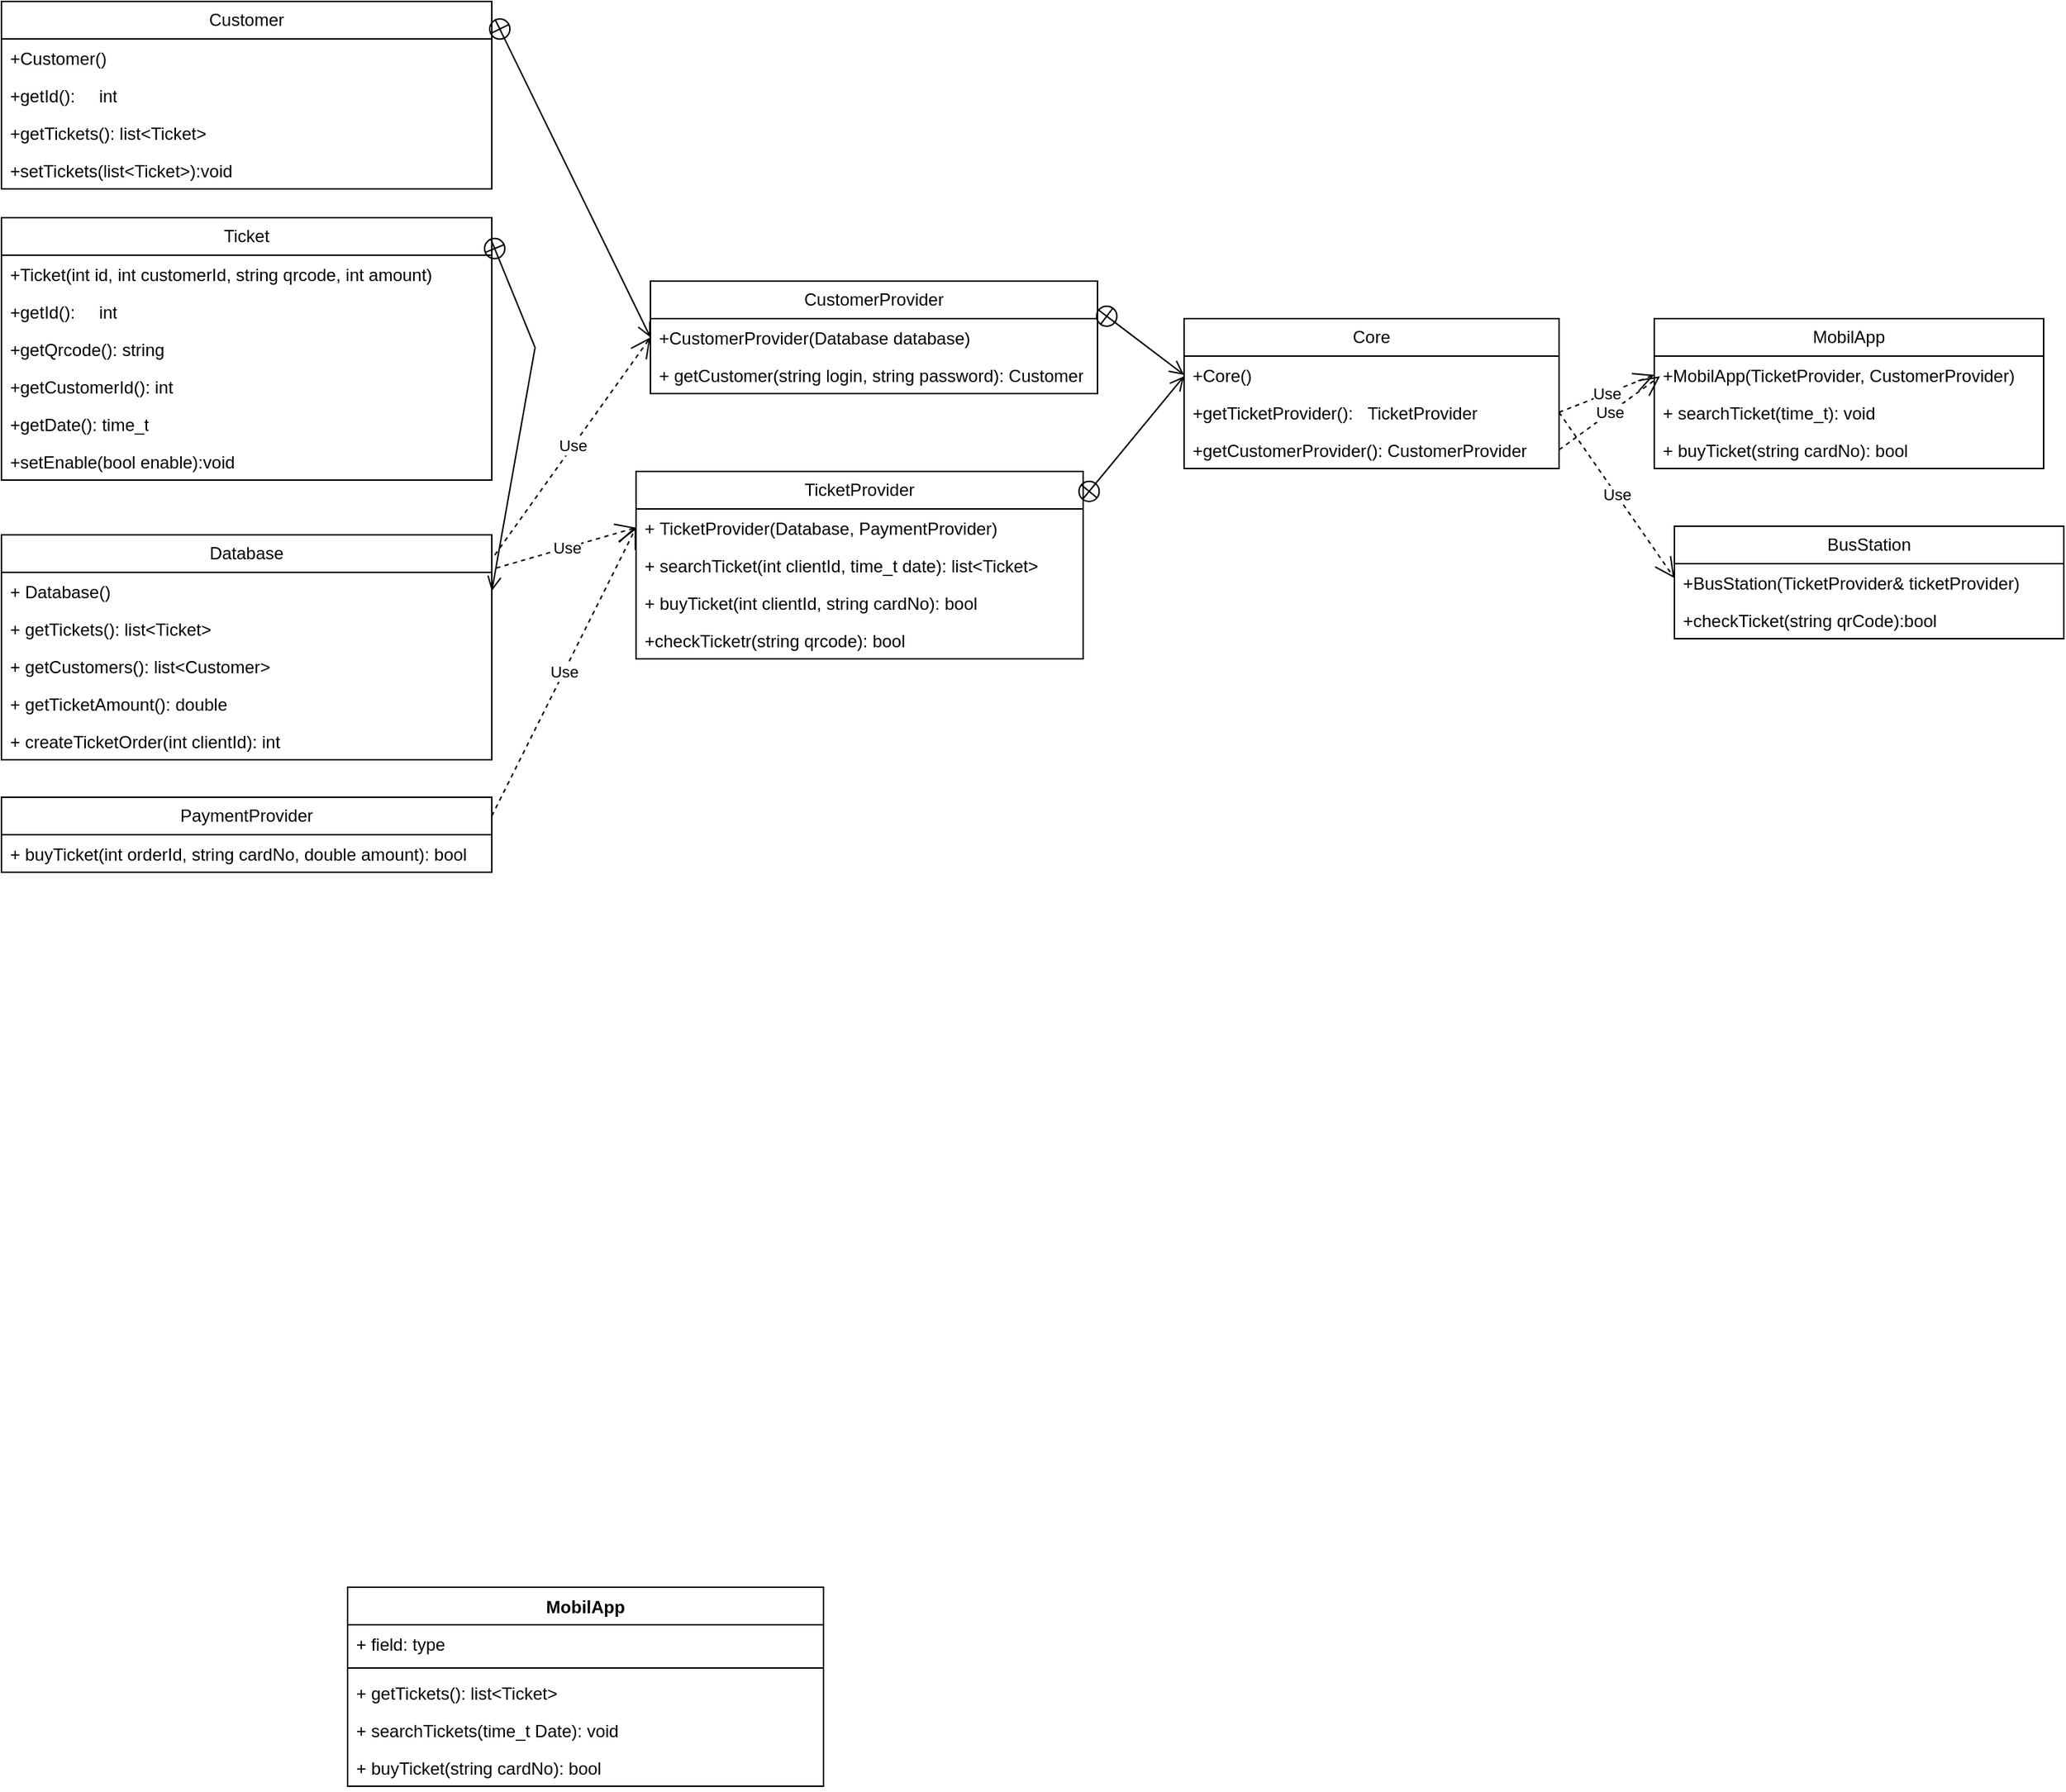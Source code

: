 <mxfile version="22.0.3" type="device">
  <diagram id="HoghsbBAJSytx9AQLXu3" name="Страница 1">
    <mxGraphModel dx="2339" dy="1994" grid="1" gridSize="10" guides="1" tooltips="1" connect="1" arrows="1" fold="1" page="1" pageScale="1" pageWidth="827" pageHeight="1169" math="0" shadow="0">
      <root>
        <mxCell id="0" />
        <mxCell id="1" parent="0" />
        <mxCell id="wB2kpn4ITGya5BoSHxBH-21" value="MobilApp" style="swimlane;fontStyle=1;align=center;verticalAlign=top;childLayout=stackLayout;horizontal=1;startSize=26;horizontalStack=0;resizeParent=1;resizeParentMax=0;resizeLast=0;collapsible=1;marginBottom=0;" parent="1" vertex="1">
          <mxGeometry x="200" y="800" width="330" height="138" as="geometry" />
        </mxCell>
        <mxCell id="wB2kpn4ITGya5BoSHxBH-22" value="+ field: type" style="text;strokeColor=none;fillColor=none;align=left;verticalAlign=top;spacingLeft=4;spacingRight=4;overflow=hidden;rotatable=0;points=[[0,0.5],[1,0.5]];portConstraint=eastwest;" parent="wB2kpn4ITGya5BoSHxBH-21" vertex="1">
          <mxGeometry y="26" width="330" height="26" as="geometry" />
        </mxCell>
        <mxCell id="wB2kpn4ITGya5BoSHxBH-23" value="" style="line;strokeWidth=1;fillColor=none;align=left;verticalAlign=middle;spacingTop=-1;spacingLeft=3;spacingRight=3;rotatable=0;labelPosition=right;points=[];portConstraint=eastwest;strokeColor=inherit;" parent="wB2kpn4ITGya5BoSHxBH-21" vertex="1">
          <mxGeometry y="52" width="330" height="8" as="geometry" />
        </mxCell>
        <mxCell id="wB2kpn4ITGya5BoSHxBH-24" value="+ getTickets(): list&lt;Ticket&gt;&#xa;" style="text;strokeColor=none;fillColor=none;align=left;verticalAlign=top;spacingLeft=4;spacingRight=4;overflow=hidden;rotatable=0;points=[[0,0.5],[1,0.5]];portConstraint=eastwest;" parent="wB2kpn4ITGya5BoSHxBH-21" vertex="1">
          <mxGeometry y="60" width="330" height="26" as="geometry" />
        </mxCell>
        <mxCell id="wB2kpn4ITGya5BoSHxBH-25" value="+ searchTickets(time_t Date): void " style="text;strokeColor=none;fillColor=none;align=left;verticalAlign=top;spacingLeft=4;spacingRight=4;overflow=hidden;rotatable=0;points=[[0,0.5],[1,0.5]];portConstraint=eastwest;" parent="wB2kpn4ITGya5BoSHxBH-21" vertex="1">
          <mxGeometry y="86" width="330" height="26" as="geometry" />
        </mxCell>
        <mxCell id="wB2kpn4ITGya5BoSHxBH-26" value="+ buyTicket(string cardNo): bool" style="text;strokeColor=none;fillColor=none;align=left;verticalAlign=top;spacingLeft=4;spacingRight=4;overflow=hidden;rotatable=0;points=[[0,0.5],[1,0.5]];portConstraint=eastwest;" parent="wB2kpn4ITGya5BoSHxBH-21" vertex="1">
          <mxGeometry y="112" width="330" height="26" as="geometry" />
        </mxCell>
        <mxCell id="4xkNSrJZ7FS4Jn8caeTP-2" value="Database" style="swimlane;fontStyle=0;childLayout=stackLayout;horizontal=1;startSize=26;fillColor=none;horizontalStack=0;resizeParent=1;resizeParentMax=0;resizeLast=0;collapsible=1;marginBottom=0;whiteSpace=wrap;html=1;" vertex="1" parent="1">
          <mxGeometry x="-40" y="70" width="340" height="156" as="geometry" />
        </mxCell>
        <mxCell id="4xkNSrJZ7FS4Jn8caeTP-3" value="+ Database()" style="text;strokeColor=none;fillColor=none;align=left;verticalAlign=top;spacingLeft=4;spacingRight=4;overflow=hidden;rotatable=0;points=[[0,0.5],[1,0.5]];portConstraint=eastwest;whiteSpace=wrap;html=1;" vertex="1" parent="4xkNSrJZ7FS4Jn8caeTP-2">
          <mxGeometry y="26" width="340" height="26" as="geometry" />
        </mxCell>
        <mxCell id="4xkNSrJZ7FS4Jn8caeTP-4" value="+ getTickets(): list&amp;lt;Ticket&amp;gt;" style="text;strokeColor=none;fillColor=none;align=left;verticalAlign=top;spacingLeft=4;spacingRight=4;overflow=hidden;rotatable=0;points=[[0,0.5],[1,0.5]];portConstraint=eastwest;whiteSpace=wrap;html=1;" vertex="1" parent="4xkNSrJZ7FS4Jn8caeTP-2">
          <mxGeometry y="52" width="340" height="26" as="geometry" />
        </mxCell>
        <mxCell id="4xkNSrJZ7FS4Jn8caeTP-5" value="+ getCustomers(): list&amp;lt;Customer&amp;gt;" style="text;strokeColor=none;fillColor=none;align=left;verticalAlign=top;spacingLeft=4;spacingRight=4;overflow=hidden;rotatable=0;points=[[0,0.5],[1,0.5]];portConstraint=eastwest;whiteSpace=wrap;html=1;" vertex="1" parent="4xkNSrJZ7FS4Jn8caeTP-2">
          <mxGeometry y="78" width="340" height="26" as="geometry" />
        </mxCell>
        <mxCell id="4xkNSrJZ7FS4Jn8caeTP-11" value="+ getTicketAmount(): double" style="text;strokeColor=none;fillColor=none;align=left;verticalAlign=top;spacingLeft=4;spacingRight=4;overflow=hidden;rotatable=0;points=[[0,0.5],[1,0.5]];portConstraint=eastwest;" vertex="1" parent="4xkNSrJZ7FS4Jn8caeTP-2">
          <mxGeometry y="104" width="340" height="26" as="geometry" />
        </mxCell>
        <mxCell id="wB2kpn4ITGya5BoSHxBH-35" value="+ createTicketOrder(int clientId): int" style="text;strokeColor=none;fillColor=none;align=left;verticalAlign=top;spacingLeft=4;spacingRight=4;overflow=hidden;rotatable=0;points=[[0,0.5],[1,0.5]];portConstraint=eastwest;" parent="4xkNSrJZ7FS4Jn8caeTP-2" vertex="1">
          <mxGeometry y="130" width="340" height="26" as="geometry" />
        </mxCell>
        <mxCell id="4xkNSrJZ7FS4Jn8caeTP-13" value="Ticket" style="swimlane;fontStyle=0;childLayout=stackLayout;horizontal=1;startSize=26;fillColor=none;horizontalStack=0;resizeParent=1;resizeParentMax=0;resizeLast=0;collapsible=1;marginBottom=0;whiteSpace=wrap;html=1;" vertex="1" parent="1">
          <mxGeometry x="-40" y="-150" width="340" height="182" as="geometry" />
        </mxCell>
        <mxCell id="4xkNSrJZ7FS4Jn8caeTP-14" value="+Ticket(int id, int customerId, string qrcode, int amount)" style="text;strokeColor=none;fillColor=none;align=left;verticalAlign=top;spacingLeft=4;spacingRight=4;overflow=hidden;rotatable=0;points=[[0,0.5],[1,0.5]];portConstraint=eastwest;whiteSpace=wrap;html=1;" vertex="1" parent="4xkNSrJZ7FS4Jn8caeTP-13">
          <mxGeometry y="26" width="340" height="26" as="geometry" />
        </mxCell>
        <mxCell id="4xkNSrJZ7FS4Jn8caeTP-15" value="+getId():&amp;nbsp; &amp;nbsp; &amp;nbsp;int" style="text;strokeColor=none;fillColor=none;align=left;verticalAlign=top;spacingLeft=4;spacingRight=4;overflow=hidden;rotatable=0;points=[[0,0.5],[1,0.5]];portConstraint=eastwest;whiteSpace=wrap;html=1;" vertex="1" parent="4xkNSrJZ7FS4Jn8caeTP-13">
          <mxGeometry y="52" width="340" height="26" as="geometry" />
        </mxCell>
        <mxCell id="4xkNSrJZ7FS4Jn8caeTP-16" value="+getQrcode(): string" style="text;strokeColor=none;fillColor=none;align=left;verticalAlign=top;spacingLeft=4;spacingRight=4;overflow=hidden;rotatable=0;points=[[0,0.5],[1,0.5]];portConstraint=eastwest;whiteSpace=wrap;html=1;" vertex="1" parent="4xkNSrJZ7FS4Jn8caeTP-13">
          <mxGeometry y="78" width="340" height="26" as="geometry" />
        </mxCell>
        <mxCell id="4xkNSrJZ7FS4Jn8caeTP-17" value="+getCustomerId(): int" style="text;strokeColor=none;fillColor=none;align=left;verticalAlign=top;spacingLeft=4;spacingRight=4;overflow=hidden;rotatable=0;points=[[0,0.5],[1,0.5]];portConstraint=eastwest;whiteSpace=wrap;html=1;" vertex="1" parent="4xkNSrJZ7FS4Jn8caeTP-13">
          <mxGeometry y="104" width="340" height="26" as="geometry" />
        </mxCell>
        <mxCell id="4xkNSrJZ7FS4Jn8caeTP-18" value="+getDate(): time_t" style="text;strokeColor=none;fillColor=none;align=left;verticalAlign=top;spacingLeft=4;spacingRight=4;overflow=hidden;rotatable=0;points=[[0,0.5],[1,0.5]];portConstraint=eastwest;whiteSpace=wrap;html=1;" vertex="1" parent="4xkNSrJZ7FS4Jn8caeTP-13">
          <mxGeometry y="130" width="340" height="26" as="geometry" />
        </mxCell>
        <mxCell id="4xkNSrJZ7FS4Jn8caeTP-19" value="+setEnable(bool enable):void" style="text;strokeColor=none;fillColor=none;align=left;verticalAlign=top;spacingLeft=4;spacingRight=4;overflow=hidden;rotatable=0;points=[[0,0.5],[1,0.5]];portConstraint=eastwest;whiteSpace=wrap;html=1;" vertex="1" parent="4xkNSrJZ7FS4Jn8caeTP-13">
          <mxGeometry y="156" width="340" height="26" as="geometry" />
        </mxCell>
        <mxCell id="4xkNSrJZ7FS4Jn8caeTP-20" value="TicketProvider" style="swimlane;fontStyle=0;childLayout=stackLayout;horizontal=1;startSize=26;fillColor=none;horizontalStack=0;resizeParent=1;resizeParentMax=0;resizeLast=0;collapsible=1;marginBottom=0;whiteSpace=wrap;html=1;" vertex="1" parent="1">
          <mxGeometry x="400" y="26" width="310" height="130" as="geometry" />
        </mxCell>
        <mxCell id="4xkNSrJZ7FS4Jn8caeTP-21" value="+&amp;nbsp;TicketProvider(Database, PaymentProvider)" style="text;strokeColor=none;fillColor=none;align=left;verticalAlign=top;spacingLeft=4;spacingRight=4;overflow=hidden;rotatable=0;points=[[0,0.5],[1,0.5]];portConstraint=eastwest;whiteSpace=wrap;html=1;" vertex="1" parent="4xkNSrJZ7FS4Jn8caeTP-20">
          <mxGeometry y="26" width="310" height="26" as="geometry" />
        </mxCell>
        <mxCell id="4xkNSrJZ7FS4Jn8caeTP-22" value="+ searchTicket(int clientId, time_t date): list&amp;lt;Ticket&amp;gt;" style="text;strokeColor=none;fillColor=none;align=left;verticalAlign=top;spacingLeft=4;spacingRight=4;overflow=hidden;rotatable=0;points=[[0,0.5],[1,0.5]];portConstraint=eastwest;whiteSpace=wrap;html=1;" vertex="1" parent="4xkNSrJZ7FS4Jn8caeTP-20">
          <mxGeometry y="52" width="310" height="26" as="geometry" />
        </mxCell>
        <mxCell id="4xkNSrJZ7FS4Jn8caeTP-23" value="+ buyTicket(int clientId, string cardNo): bool" style="text;strokeColor=none;fillColor=none;align=left;verticalAlign=top;spacingLeft=4;spacingRight=4;overflow=hidden;rotatable=0;points=[[0,0.5],[1,0.5]];portConstraint=eastwest;whiteSpace=wrap;html=1;" vertex="1" parent="4xkNSrJZ7FS4Jn8caeTP-20">
          <mxGeometry y="78" width="310" height="26" as="geometry" />
        </mxCell>
        <mxCell id="4xkNSrJZ7FS4Jn8caeTP-25" value="+checkTicketr(string qrcode): bool" style="text;strokeColor=none;fillColor=none;align=left;verticalAlign=top;spacingLeft=4;spacingRight=4;overflow=hidden;rotatable=0;points=[[0,0.5],[1,0.5]];portConstraint=eastwest;whiteSpace=wrap;html=1;" vertex="1" parent="4xkNSrJZ7FS4Jn8caeTP-20">
          <mxGeometry y="104" width="310" height="26" as="geometry" />
        </mxCell>
        <mxCell id="4xkNSrJZ7FS4Jn8caeTP-27" value="PaymentProvider" style="swimlane;fontStyle=0;childLayout=stackLayout;horizontal=1;startSize=26;fillColor=none;horizontalStack=0;resizeParent=1;resizeParentMax=0;resizeLast=0;collapsible=1;marginBottom=0;whiteSpace=wrap;html=1;" vertex="1" parent="1">
          <mxGeometry x="-40" y="252" width="340" height="52" as="geometry" />
        </mxCell>
        <mxCell id="4xkNSrJZ7FS4Jn8caeTP-29" value="+ buyTicket(int orderId, string cardNo, double amount): bool" style="text;strokeColor=none;fillColor=none;align=left;verticalAlign=top;spacingLeft=4;spacingRight=4;overflow=hidden;rotatable=0;points=[[0,0.5],[1,0.5]];portConstraint=eastwest;whiteSpace=wrap;html=1;" vertex="1" parent="4xkNSrJZ7FS4Jn8caeTP-27">
          <mxGeometry y="26" width="340" height="26" as="geometry" />
        </mxCell>
        <mxCell id="4xkNSrJZ7FS4Jn8caeTP-31" value="Use" style="endArrow=open;endSize=12;dashed=1;html=1;rounded=0;exitX=1.009;exitY=-0.115;exitDx=0;exitDy=0;entryX=0;entryY=0.5;entryDx=0;entryDy=0;exitPerimeter=0;" edge="1" parent="1" source="4xkNSrJZ7FS4Jn8caeTP-3" target="4xkNSrJZ7FS4Jn8caeTP-21">
          <mxGeometry width="160" relative="1" as="geometry">
            <mxPoint x="400" y="180" as="sourcePoint" />
            <mxPoint x="560" y="180" as="targetPoint" />
          </mxGeometry>
        </mxCell>
        <mxCell id="4xkNSrJZ7FS4Jn8caeTP-32" value="Use" style="endArrow=open;endSize=12;dashed=1;html=1;rounded=0;exitX=1;exitY=0.25;exitDx=0;exitDy=0;entryX=0;entryY=0.5;entryDx=0;entryDy=0;" edge="1" parent="1" source="4xkNSrJZ7FS4Jn8caeTP-27" target="4xkNSrJZ7FS4Jn8caeTP-21">
          <mxGeometry width="160" relative="1" as="geometry">
            <mxPoint x="440" y="180" as="sourcePoint" />
            <mxPoint x="410" y="70" as="targetPoint" />
          </mxGeometry>
        </mxCell>
        <mxCell id="4xkNSrJZ7FS4Jn8caeTP-33" value="CustomerProvider" style="swimlane;fontStyle=0;childLayout=stackLayout;horizontal=1;startSize=26;fillColor=none;horizontalStack=0;resizeParent=1;resizeParentMax=0;resizeLast=0;collapsible=1;marginBottom=0;whiteSpace=wrap;html=1;" vertex="1" parent="1">
          <mxGeometry x="410" y="-106" width="310" height="78" as="geometry" />
        </mxCell>
        <mxCell id="4xkNSrJZ7FS4Jn8caeTP-34" value="+CustomerProvider(Database database)" style="text;strokeColor=none;fillColor=none;align=left;verticalAlign=top;spacingLeft=4;spacingRight=4;overflow=hidden;rotatable=0;points=[[0,0.5],[1,0.5]];portConstraint=eastwest;whiteSpace=wrap;html=1;" vertex="1" parent="4xkNSrJZ7FS4Jn8caeTP-33">
          <mxGeometry y="26" width="310" height="26" as="geometry" />
        </mxCell>
        <mxCell id="4xkNSrJZ7FS4Jn8caeTP-35" value="+ getCustomer(string login, string password): Customer" style="text;strokeColor=none;fillColor=none;align=left;verticalAlign=top;spacingLeft=4;spacingRight=4;overflow=hidden;rotatable=0;points=[[0,0.5],[1,0.5]];portConstraint=eastwest;whiteSpace=wrap;html=1;" vertex="1" parent="4xkNSrJZ7FS4Jn8caeTP-33">
          <mxGeometry y="52" width="310" height="26" as="geometry" />
        </mxCell>
        <mxCell id="4xkNSrJZ7FS4Jn8caeTP-39" value="Use" style="endArrow=open;endSize=12;dashed=1;html=1;rounded=0;exitX=1.006;exitY=0.09;exitDx=0;exitDy=0;exitPerimeter=0;entryX=0;entryY=0.5;entryDx=0;entryDy=0;" edge="1" parent="1" source="4xkNSrJZ7FS4Jn8caeTP-2" target="4xkNSrJZ7FS4Jn8caeTP-34">
          <mxGeometry width="160" relative="1" as="geometry">
            <mxPoint x="350" y="120" as="sourcePoint" />
            <mxPoint x="510" y="120" as="targetPoint" />
          </mxGeometry>
        </mxCell>
        <mxCell id="4xkNSrJZ7FS4Jn8caeTP-40" value="BusStation" style="swimlane;fontStyle=0;childLayout=stackLayout;horizontal=1;startSize=26;fillColor=none;horizontalStack=0;resizeParent=1;resizeParentMax=0;resizeLast=0;collapsible=1;marginBottom=0;whiteSpace=wrap;html=1;" vertex="1" parent="1">
          <mxGeometry x="1120" y="64" width="270" height="78" as="geometry" />
        </mxCell>
        <mxCell id="4xkNSrJZ7FS4Jn8caeTP-41" value="+BusStation(TicketProvider&amp;amp; ticketProvider)" style="text;strokeColor=none;fillColor=none;align=left;verticalAlign=top;spacingLeft=4;spacingRight=4;overflow=hidden;rotatable=0;points=[[0,0.5],[1,0.5]];portConstraint=eastwest;whiteSpace=wrap;html=1;" vertex="1" parent="4xkNSrJZ7FS4Jn8caeTP-40">
          <mxGeometry y="26" width="270" height="26" as="geometry" />
        </mxCell>
        <mxCell id="4xkNSrJZ7FS4Jn8caeTP-42" value="+checkTicket(string qrCode):bool" style="text;strokeColor=none;fillColor=none;align=left;verticalAlign=top;spacingLeft=4;spacingRight=4;overflow=hidden;rotatable=0;points=[[0,0.5],[1,0.5]];portConstraint=eastwest;whiteSpace=wrap;html=1;" vertex="1" parent="4xkNSrJZ7FS4Jn8caeTP-40">
          <mxGeometry y="52" width="270" height="26" as="geometry" />
        </mxCell>
        <mxCell id="4xkNSrJZ7FS4Jn8caeTP-46" value="MobilApp" style="swimlane;fontStyle=0;childLayout=stackLayout;horizontal=1;startSize=26;fillColor=none;horizontalStack=0;resizeParent=1;resizeParentMax=0;resizeLast=0;collapsible=1;marginBottom=0;whiteSpace=wrap;html=1;" vertex="1" parent="1">
          <mxGeometry x="1106" y="-80" width="270" height="104" as="geometry" />
        </mxCell>
        <mxCell id="4xkNSrJZ7FS4Jn8caeTP-47" value="+MobilApp(TicketProvider, CustomerProvider)" style="text;strokeColor=none;fillColor=none;align=left;verticalAlign=top;spacingLeft=4;spacingRight=4;overflow=hidden;rotatable=0;points=[[0,0.5],[1,0.5]];portConstraint=eastwest;whiteSpace=wrap;html=1;" vertex="1" parent="4xkNSrJZ7FS4Jn8caeTP-46">
          <mxGeometry y="26" width="270" height="26" as="geometry" />
        </mxCell>
        <mxCell id="4xkNSrJZ7FS4Jn8caeTP-49" value="+ searchTicket(time_t): void" style="text;strokeColor=none;fillColor=none;align=left;verticalAlign=top;spacingLeft=4;spacingRight=4;overflow=hidden;rotatable=0;points=[[0,0.5],[1,0.5]];portConstraint=eastwest;whiteSpace=wrap;html=1;" vertex="1" parent="4xkNSrJZ7FS4Jn8caeTP-46">
          <mxGeometry y="52" width="270" height="26" as="geometry" />
        </mxCell>
        <mxCell id="4xkNSrJZ7FS4Jn8caeTP-48" value="+ buyTicket(string cardNo): bool" style="text;strokeColor=none;fillColor=none;align=left;verticalAlign=top;spacingLeft=4;spacingRight=4;overflow=hidden;rotatable=0;points=[[0,0.5],[1,0.5]];portConstraint=eastwest;whiteSpace=wrap;html=1;" vertex="1" parent="4xkNSrJZ7FS4Jn8caeTP-46">
          <mxGeometry y="78" width="270" height="26" as="geometry" />
        </mxCell>
        <mxCell id="4xkNSrJZ7FS4Jn8caeTP-53" value="Core" style="swimlane;fontStyle=0;childLayout=stackLayout;horizontal=1;startSize=26;fillColor=none;horizontalStack=0;resizeParent=1;resizeParentMax=0;resizeLast=0;collapsible=1;marginBottom=0;whiteSpace=wrap;html=1;" vertex="1" parent="1">
          <mxGeometry x="780" y="-80" width="260" height="104" as="geometry" />
        </mxCell>
        <mxCell id="4xkNSrJZ7FS4Jn8caeTP-54" value="+Core()" style="text;strokeColor=none;fillColor=none;align=left;verticalAlign=top;spacingLeft=4;spacingRight=4;overflow=hidden;rotatable=0;points=[[0,0.5],[1,0.5]];portConstraint=eastwest;whiteSpace=wrap;html=1;" vertex="1" parent="4xkNSrJZ7FS4Jn8caeTP-53">
          <mxGeometry y="26" width="260" height="26" as="geometry" />
        </mxCell>
        <mxCell id="4xkNSrJZ7FS4Jn8caeTP-55" value="+getTicketProvider():&amp;nbsp; &amp;nbsp;TicketProvider" style="text;strokeColor=none;fillColor=none;align=left;verticalAlign=top;spacingLeft=4;spacingRight=4;overflow=hidden;rotatable=0;points=[[0,0.5],[1,0.5]];portConstraint=eastwest;whiteSpace=wrap;html=1;" vertex="1" parent="4xkNSrJZ7FS4Jn8caeTP-53">
          <mxGeometry y="52" width="260" height="26" as="geometry" />
        </mxCell>
        <mxCell id="4xkNSrJZ7FS4Jn8caeTP-56" value="+getCustomerProvider(): CustomerProvider" style="text;strokeColor=none;fillColor=none;align=left;verticalAlign=top;spacingLeft=4;spacingRight=4;overflow=hidden;rotatable=0;points=[[0,0.5],[1,0.5]];portConstraint=eastwest;whiteSpace=wrap;html=1;" vertex="1" parent="4xkNSrJZ7FS4Jn8caeTP-53">
          <mxGeometry y="78" width="260" height="26" as="geometry" />
        </mxCell>
        <mxCell id="4xkNSrJZ7FS4Jn8caeTP-60" value="" style="endArrow=open;startArrow=circlePlus;endFill=0;startFill=0;endSize=8;html=1;rounded=0;exitX=1;exitY=0.25;exitDx=0;exitDy=0;entryX=0;entryY=0.5;entryDx=0;entryDy=0;" edge="1" parent="1" source="4xkNSrJZ7FS4Jn8caeTP-33" target="4xkNSrJZ7FS4Jn8caeTP-54">
          <mxGeometry width="160" relative="1" as="geometry">
            <mxPoint x="730" y="-130" as="sourcePoint" />
            <mxPoint x="890" y="-130" as="targetPoint" />
          </mxGeometry>
        </mxCell>
        <mxCell id="4xkNSrJZ7FS4Jn8caeTP-62" value="" style="endArrow=open;startArrow=circlePlus;endFill=0;startFill=0;endSize=8;html=1;rounded=0;exitX=0.997;exitY=0.154;exitDx=0;exitDy=0;exitPerimeter=0;" edge="1" parent="1" source="4xkNSrJZ7FS4Jn8caeTP-20">
          <mxGeometry width="160" relative="1" as="geometry">
            <mxPoint x="550" y="310" as="sourcePoint" />
            <mxPoint x="780" y="-40" as="targetPoint" />
          </mxGeometry>
        </mxCell>
        <mxCell id="4xkNSrJZ7FS4Jn8caeTP-64" value="Use" style="endArrow=open;endSize=12;dashed=1;html=1;rounded=0;exitX=1;exitY=0.5;exitDx=0;exitDy=0;entryX=0;entryY=0.5;entryDx=0;entryDy=0;" edge="1" parent="1" source="4xkNSrJZ7FS4Jn8caeTP-55" target="4xkNSrJZ7FS4Jn8caeTP-47">
          <mxGeometry width="160" relative="1" as="geometry">
            <mxPoint x="760" y="120" as="sourcePoint" />
            <mxPoint x="920" y="120" as="targetPoint" />
          </mxGeometry>
        </mxCell>
        <mxCell id="4xkNSrJZ7FS4Jn8caeTP-65" value="Use" style="endArrow=open;endSize=12;dashed=1;html=1;rounded=0;exitX=1;exitY=0.5;exitDx=0;exitDy=0;" edge="1" parent="1" source="4xkNSrJZ7FS4Jn8caeTP-56">
          <mxGeometry width="160" relative="1" as="geometry">
            <mxPoint x="760" y="120" as="sourcePoint" />
            <mxPoint x="1110" y="-40" as="targetPoint" />
          </mxGeometry>
        </mxCell>
        <mxCell id="4xkNSrJZ7FS4Jn8caeTP-66" value="Use" style="endArrow=open;endSize=12;dashed=1;html=1;rounded=0;exitX=1;exitY=0.5;exitDx=0;exitDy=0;entryX=0;entryY=0.385;entryDx=0;entryDy=0;entryPerimeter=0;" edge="1" parent="1" source="4xkNSrJZ7FS4Jn8caeTP-55" target="4xkNSrJZ7FS4Jn8caeTP-41">
          <mxGeometry width="160" relative="1" as="geometry">
            <mxPoint x="820" y="200" as="sourcePoint" />
            <mxPoint x="980" y="200" as="targetPoint" />
          </mxGeometry>
        </mxCell>
        <mxCell id="4xkNSrJZ7FS4Jn8caeTP-67" value="" style="endArrow=open;startArrow=circlePlus;endFill=0;startFill=0;endSize=8;html=1;rounded=0;exitX=0.997;exitY=0.077;exitDx=0;exitDy=0;exitPerimeter=0;entryX=1;entryY=0.5;entryDx=0;entryDy=0;" edge="1" parent="1" source="4xkNSrJZ7FS4Jn8caeTP-13" target="4xkNSrJZ7FS4Jn8caeTP-3">
          <mxGeometry width="160" relative="1" as="geometry">
            <mxPoint x="620" y="120" as="sourcePoint" />
            <mxPoint x="780" y="120" as="targetPoint" />
            <Array as="points">
              <mxPoint x="330" y="-60" />
            </Array>
          </mxGeometry>
        </mxCell>
        <mxCell id="4xkNSrJZ7FS4Jn8caeTP-69" value="Customer" style="swimlane;fontStyle=0;childLayout=stackLayout;horizontal=1;startSize=26;fillColor=none;horizontalStack=0;resizeParent=1;resizeParentMax=0;resizeLast=0;collapsible=1;marginBottom=0;whiteSpace=wrap;html=1;" vertex="1" parent="1">
          <mxGeometry x="-40" y="-300" width="340" height="130" as="geometry" />
        </mxCell>
        <mxCell id="4xkNSrJZ7FS4Jn8caeTP-70" value="+Customer()" style="text;strokeColor=none;fillColor=none;align=left;verticalAlign=top;spacingLeft=4;spacingRight=4;overflow=hidden;rotatable=0;points=[[0,0.5],[1,0.5]];portConstraint=eastwest;whiteSpace=wrap;html=1;" vertex="1" parent="4xkNSrJZ7FS4Jn8caeTP-69">
          <mxGeometry y="26" width="340" height="26" as="geometry" />
        </mxCell>
        <mxCell id="4xkNSrJZ7FS4Jn8caeTP-71" value="+getId():&amp;nbsp; &amp;nbsp; &amp;nbsp;int" style="text;strokeColor=none;fillColor=none;align=left;verticalAlign=top;spacingLeft=4;spacingRight=4;overflow=hidden;rotatable=0;points=[[0,0.5],[1,0.5]];portConstraint=eastwest;whiteSpace=wrap;html=1;" vertex="1" parent="4xkNSrJZ7FS4Jn8caeTP-69">
          <mxGeometry y="52" width="340" height="26" as="geometry" />
        </mxCell>
        <mxCell id="4xkNSrJZ7FS4Jn8caeTP-74" value="+getTickets(): list&amp;lt;Ticket&amp;gt;" style="text;strokeColor=none;fillColor=none;align=left;verticalAlign=top;spacingLeft=4;spacingRight=4;overflow=hidden;rotatable=0;points=[[0,0.5],[1,0.5]];portConstraint=eastwest;whiteSpace=wrap;html=1;" vertex="1" parent="4xkNSrJZ7FS4Jn8caeTP-69">
          <mxGeometry y="78" width="340" height="26" as="geometry" />
        </mxCell>
        <mxCell id="4xkNSrJZ7FS4Jn8caeTP-75" value="+setTickets(list&amp;lt;Ticket&amp;gt;):void" style="text;strokeColor=none;fillColor=none;align=left;verticalAlign=top;spacingLeft=4;spacingRight=4;overflow=hidden;rotatable=0;points=[[0,0.5],[1,0.5]];portConstraint=eastwest;whiteSpace=wrap;html=1;" vertex="1" parent="4xkNSrJZ7FS4Jn8caeTP-69">
          <mxGeometry y="104" width="340" height="26" as="geometry" />
        </mxCell>
        <mxCell id="4xkNSrJZ7FS4Jn8caeTP-77" value="" style="endArrow=open;startArrow=circlePlus;endFill=0;startFill=0;endSize=8;html=1;rounded=0;exitX=1.006;exitY=0.092;exitDx=0;exitDy=0;exitPerimeter=0;entryX=0;entryY=0.5;entryDx=0;entryDy=0;" edge="1" parent="1" source="4xkNSrJZ7FS4Jn8caeTP-69" target="4xkNSrJZ7FS4Jn8caeTP-34">
          <mxGeometry width="160" relative="1" as="geometry">
            <mxPoint x="320" y="-280" as="sourcePoint" />
            <mxPoint x="480" y="-280" as="targetPoint" />
          </mxGeometry>
        </mxCell>
      </root>
    </mxGraphModel>
  </diagram>
</mxfile>
